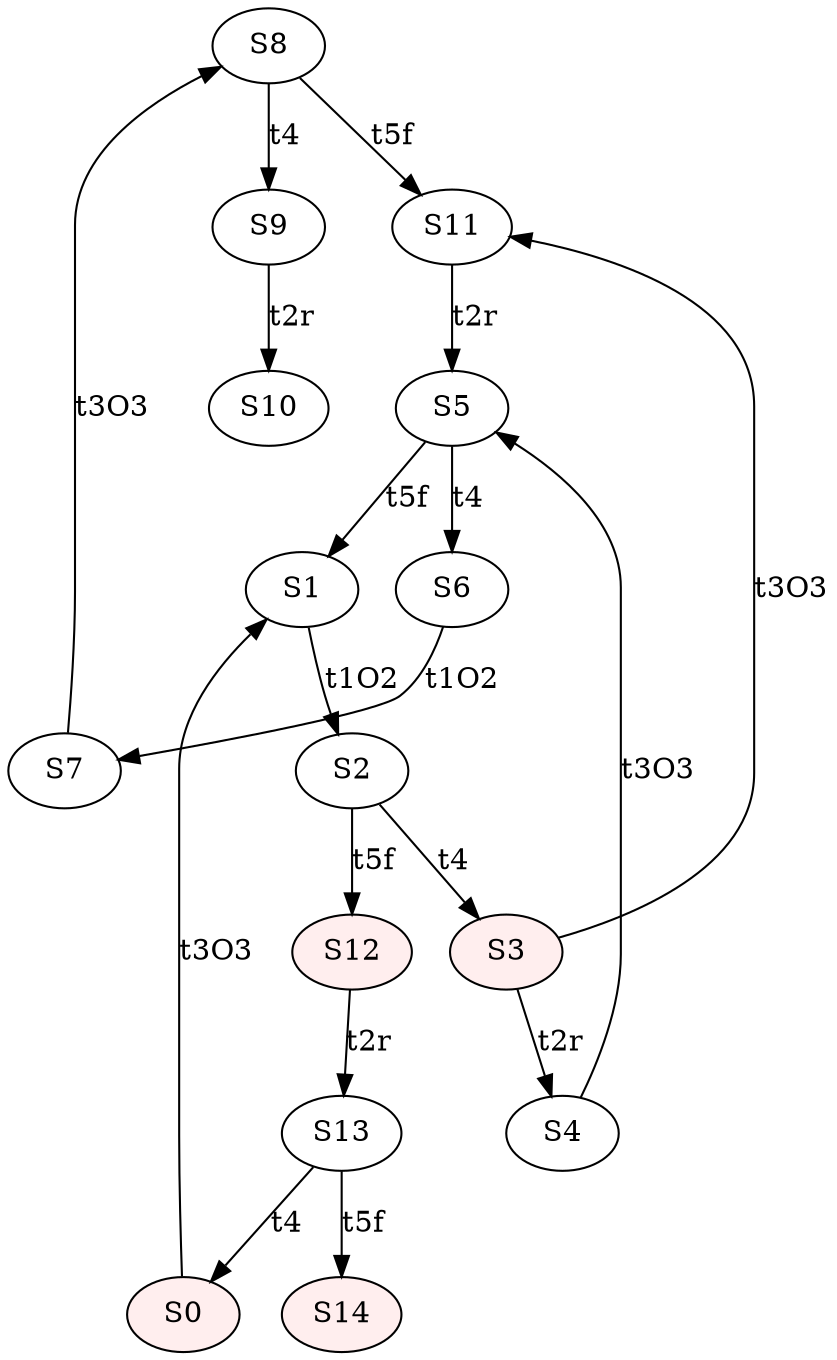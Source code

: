 digraph "SCinput/e" {
node [fillcolor="#FFFFFF"]; S9 ;
node [fillcolor="#FFFFFF"]; S7 ;
node [style=filled fillcolor="#FFEEEE"]; S3 ;
node [style=filled fillcolor="#FFEEEE"]; S12 ;
node [fillcolor="#FFFFFF"]; S11 ;
node [fillcolor="#FFFFFF"]; S8 ;
node [fillcolor="#FFFFFF"]; S2 ;
node [fillcolor="#FFFFFF"]; S10 ;
node [fillcolor="#FFFFFF"]; S6 ;
node [style=filled fillcolor="#FFEEEE"]; S0 ;
node [fillcolor="#FFFFFF"]; S4 ;
node [style=filled fillcolor="#FFEEEE"]; S14 ;
node [fillcolor="#FFFFFF"]; S13 ;
node [fillcolor="#FFFFFF"]; S5 ;
node [fillcolor="#FFFFFF"]; S1 ;
S9 -> S10 [label=t2r]
S7 -> S8 [label=t3O3]
S3 -> S11 [label=t3O3]
S3 -> S4 [label=t2r]
S12 -> S13 [label=t2r]
S11 -> S5 [label=t2r]
S8 -> S11 [label=t5f]
S8 -> S9 [label=t4]
S2 -> S12 [label=t5f]
S2 -> S3 [label=t4]
S6 -> S7 [label=t1O2]
S0 -> S1 [label=t3O3]
S4 -> S5 [label=t3O3]
S13 -> S14 [label=t5f]
S13 -> S0 [label=t4]
S5 -> S1 [label=t5f]
S5 -> S6 [label=t4]
S1 -> S2 [label=t1O2]
}